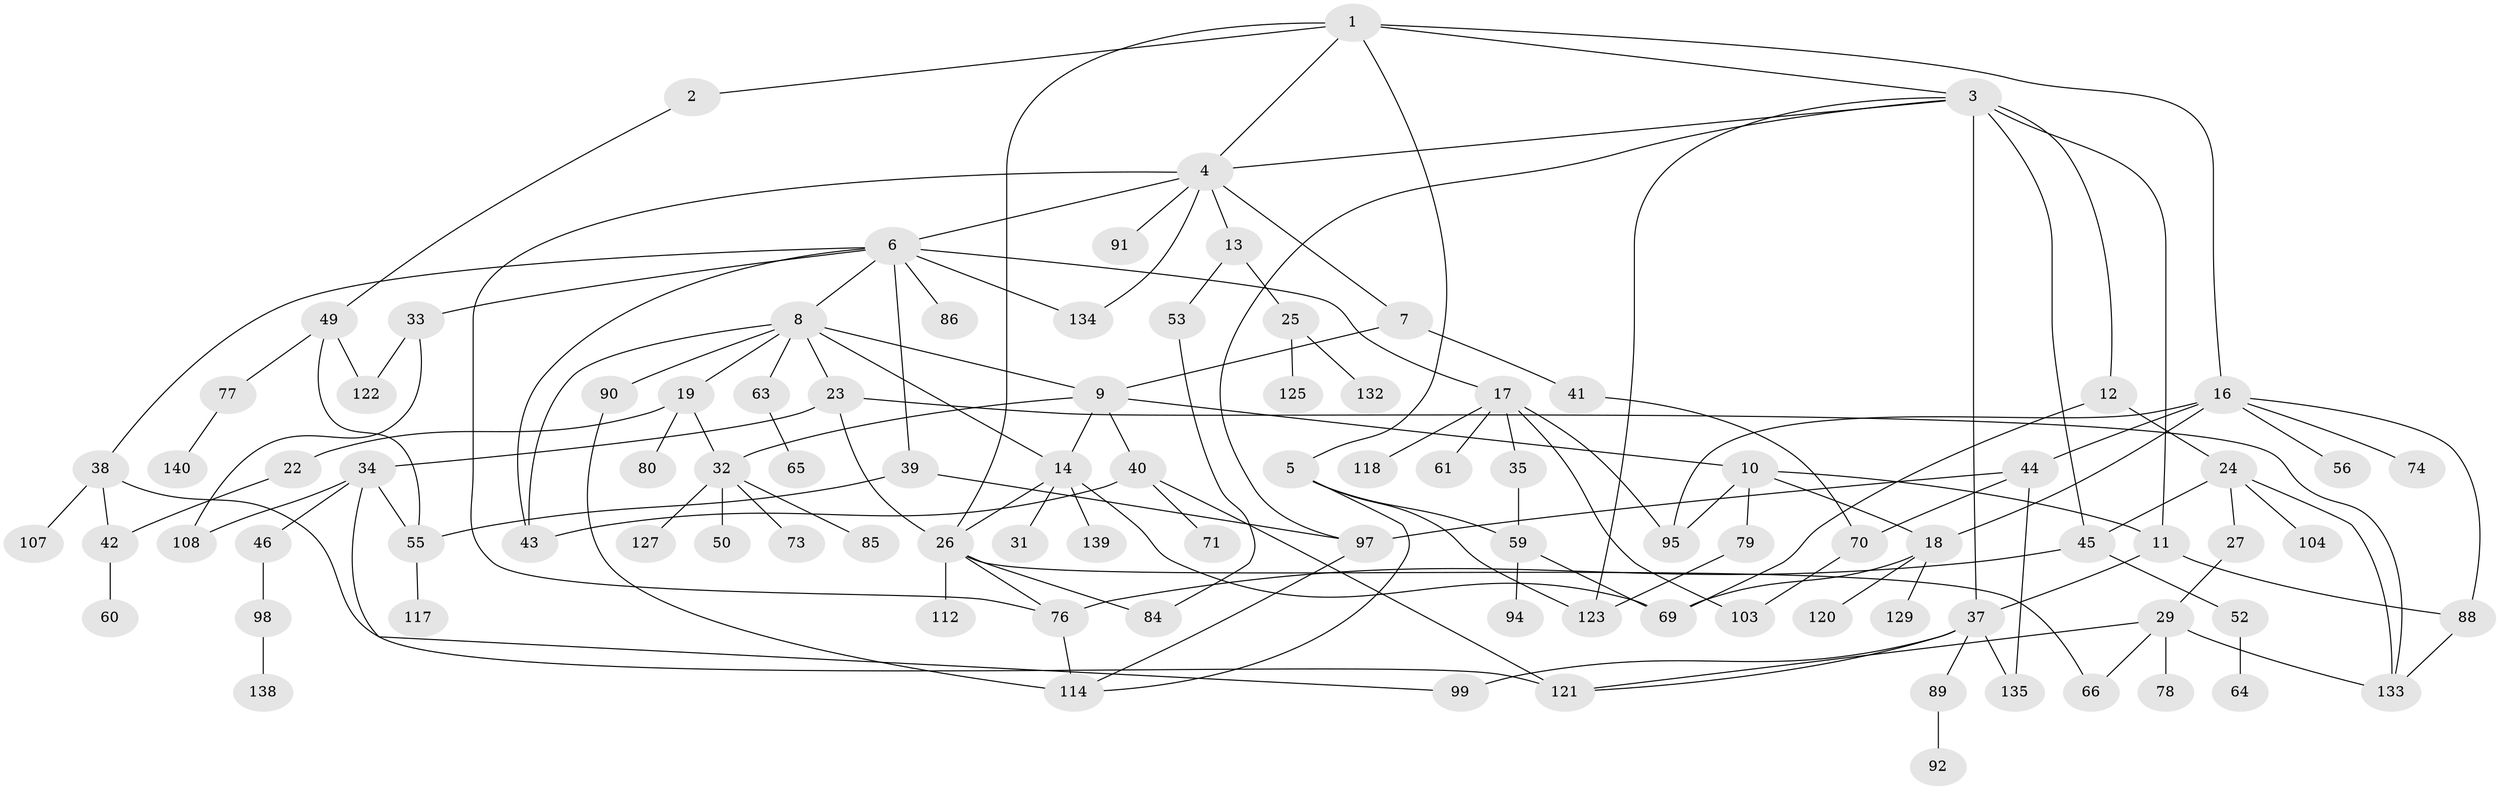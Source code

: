// Generated by graph-tools (version 1.1) at 2025/23/03/03/25 07:23:30]
// undirected, 98 vertices, 143 edges
graph export_dot {
graph [start="1"]
  node [color=gray90,style=filled];
  1;
  2;
  3 [super="+20"];
  4;
  5 [super="+130"];
  6 [super="+57"];
  7;
  8 [super="+30"];
  9 [super="+58"];
  10 [super="+15"];
  11;
  12 [super="+137"];
  13 [super="+87"];
  14 [super="+102"];
  16 [super="+21"];
  17 [super="+75"];
  18 [super="+28"];
  19;
  22 [super="+47"];
  23 [super="+54"];
  24 [super="+83"];
  25;
  26 [super="+96"];
  27;
  29 [super="+72"];
  31;
  32 [super="+36"];
  33 [super="+105"];
  34 [super="+106"];
  35;
  37 [super="+100"];
  38 [super="+51"];
  39 [super="+67"];
  40 [super="+62"];
  41 [super="+81"];
  42 [super="+48"];
  43 [super="+109"];
  44;
  45 [super="+93"];
  46 [super="+113"];
  49 [super="+110"];
  50;
  52;
  53;
  55;
  56;
  59 [super="+68"];
  60;
  61 [super="+111"];
  63;
  64;
  65;
  66;
  69 [super="+116"];
  70;
  71 [super="+128"];
  73;
  74;
  76 [super="+82"];
  77;
  78;
  79;
  80;
  84;
  85;
  86;
  88 [super="+126"];
  89;
  90;
  91 [super="+136"];
  92 [super="+101"];
  94;
  95;
  97;
  98 [super="+119"];
  99 [super="+124"];
  103;
  104;
  107;
  108;
  112;
  114 [super="+115"];
  117;
  118;
  120;
  121;
  122;
  123 [super="+131"];
  125;
  127;
  129;
  132;
  133;
  134;
  135;
  138;
  139;
  140;
  1 -- 2;
  1 -- 3;
  1 -- 4;
  1 -- 5;
  1 -- 16;
  1 -- 26;
  2 -- 49;
  3 -- 12;
  3 -- 97;
  3 -- 11;
  3 -- 4;
  3 -- 37 [weight=2];
  3 -- 123;
  3 -- 45;
  4 -- 6;
  4 -- 7;
  4 -- 13;
  4 -- 76;
  4 -- 91;
  4 -- 134;
  5 -- 123;
  5 -- 114;
  5 -- 59;
  6 -- 8;
  6 -- 17;
  6 -- 33;
  6 -- 38;
  6 -- 39;
  6 -- 134;
  6 -- 86;
  6 -- 43;
  7 -- 9;
  7 -- 41;
  8 -- 19;
  8 -- 23;
  8 -- 90;
  8 -- 9;
  8 -- 14;
  8 -- 63;
  8 -- 43;
  9 -- 10;
  9 -- 14;
  9 -- 32;
  9 -- 40;
  10 -- 11;
  10 -- 18;
  10 -- 95;
  10 -- 79;
  11 -- 88;
  11 -- 37;
  12 -- 24;
  12 -- 69;
  13 -- 25;
  13 -- 53;
  14 -- 31;
  14 -- 139;
  14 -- 26;
  14 -- 69;
  16 -- 44;
  16 -- 74;
  16 -- 56;
  16 -- 95;
  16 -- 88;
  16 -- 18;
  17 -- 35;
  17 -- 61;
  17 -- 118;
  17 -- 103;
  17 -- 95;
  18 -- 69;
  18 -- 129;
  18 -- 120;
  19 -- 22;
  19 -- 80;
  19 -- 32;
  22 -- 42;
  23 -- 26;
  23 -- 34;
  23 -- 133;
  24 -- 27;
  24 -- 104;
  24 -- 133;
  24 -- 45;
  25 -- 125;
  25 -- 132;
  26 -- 66;
  26 -- 112;
  26 -- 84;
  26 -- 76;
  27 -- 29;
  29 -- 78;
  29 -- 121;
  29 -- 66;
  29 -- 133;
  32 -- 50;
  32 -- 73;
  32 -- 127;
  32 -- 85;
  33 -- 122;
  33 -- 108;
  34 -- 46;
  34 -- 99;
  34 -- 108;
  34 -- 55;
  35 -- 59;
  37 -- 89;
  37 -- 99;
  37 -- 135;
  37 -- 121;
  38 -- 107;
  38 -- 121;
  38 -- 42;
  39 -- 97;
  39 -- 55;
  40 -- 43 [weight=2];
  40 -- 121;
  40 -- 71;
  41 -- 70;
  42 -- 60;
  44 -- 70;
  44 -- 97;
  44 -- 135;
  45 -- 52;
  45 -- 76;
  46 -- 98;
  49 -- 55;
  49 -- 77;
  49 -- 122;
  52 -- 64;
  53 -- 84;
  55 -- 117;
  59 -- 69;
  59 -- 94;
  63 -- 65;
  70 -- 103;
  76 -- 114;
  77 -- 140;
  79 -- 123;
  88 -- 133;
  89 -- 92;
  90 -- 114;
  97 -- 114;
  98 -- 138;
}
